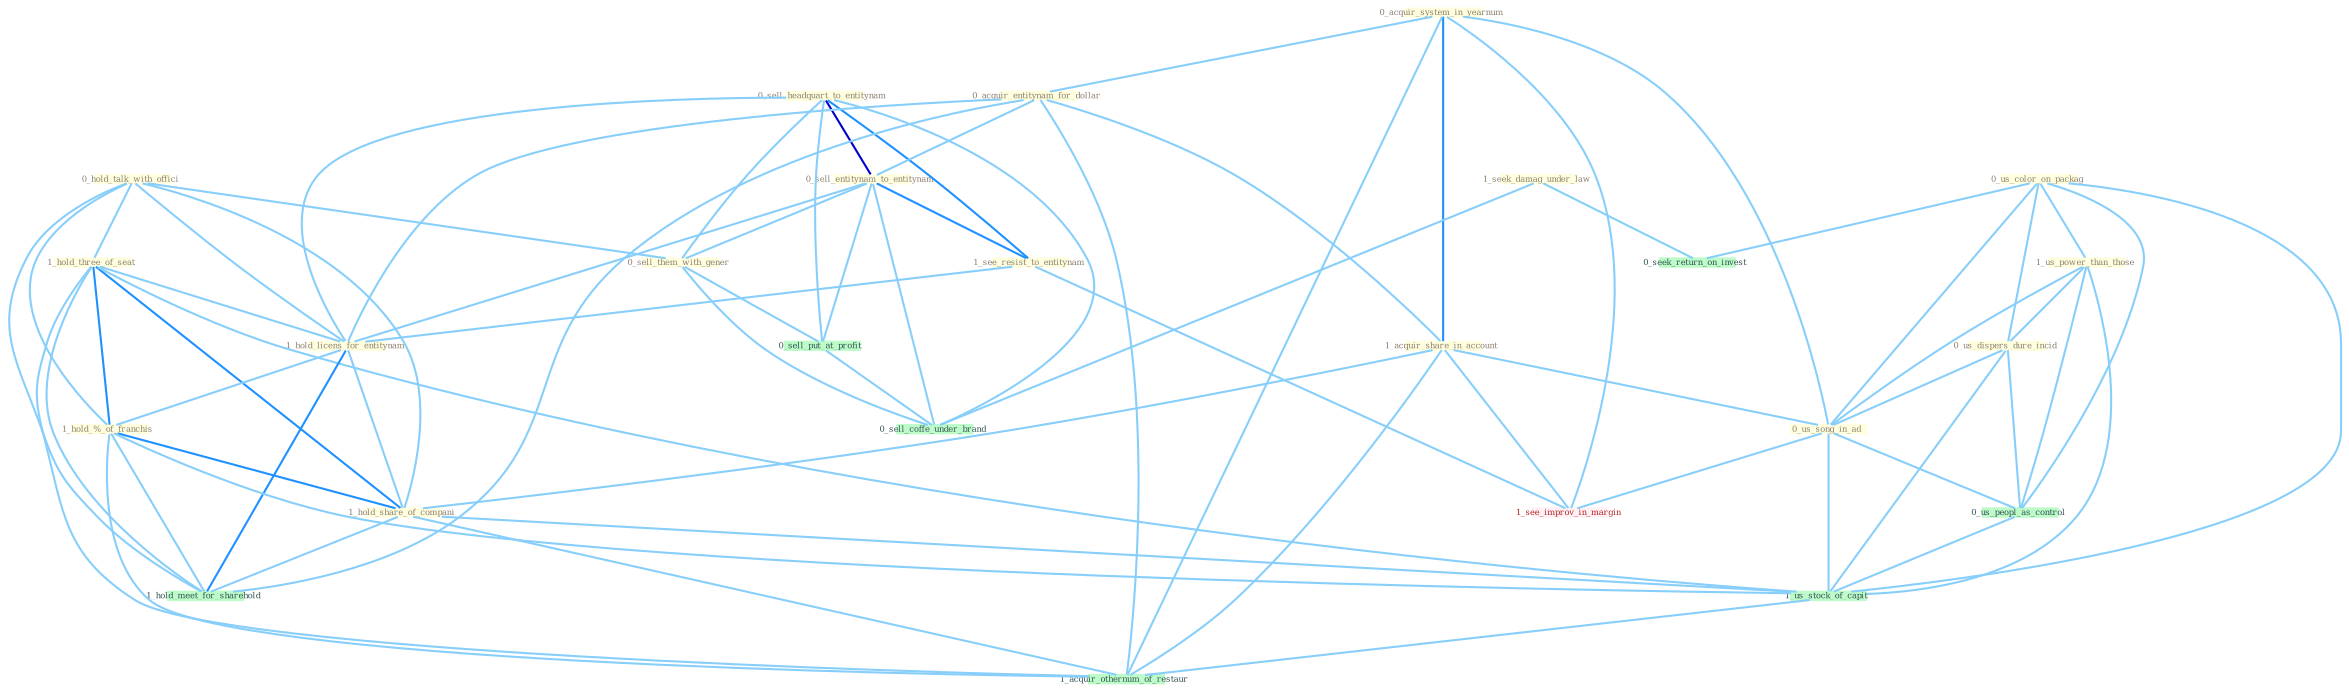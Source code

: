 Graph G{ 
    node
    [shape=polygon,style=filled,width=.5,height=.06,color="#BDFCC9",fixedsize=true,fontsize=4,
    fontcolor="#2f4f4f"];
    {node
    [color="#ffffe0", fontcolor="#8b7d6b"] "0_sell_headquart_to_entitynam " "0_hold_talk_with_offici " "1_hold_three_of_seat " "0_us_color_on_packag " "1_us_power_than_those " "0_acquir_system_in_yearnum " "0_acquir_entitynam_for_dollar " "0_sell_entitynam_to_entitynam " "1_see_resist_to_entitynam " "1_hold_licens_for_entitynam " "0_us_dispers_dure_incid " "1_hold_%_of_franchis " "1_acquir_share_in_account " "1_hold_share_of_compani " "1_seek_damag_under_law " "0_sell_them_with_gener " "0_us_song_in_ad "}
{node [color="#fff0f5", fontcolor="#b22222"] "1_see_improv_in_margin "}
edge [color="#B0E2FF"];

	"0_sell_headquart_to_entitynam " -- "0_sell_entitynam_to_entitynam " [w="3", color="#0000cd" , len=0.6];
	"0_sell_headquart_to_entitynam " -- "1_see_resist_to_entitynam " [w="2", color="#1e90ff" , len=0.8];
	"0_sell_headquart_to_entitynam " -- "1_hold_licens_for_entitynam " [w="1", color="#87cefa" ];
	"0_sell_headquart_to_entitynam " -- "0_sell_them_with_gener " [w="1", color="#87cefa" ];
	"0_sell_headquart_to_entitynam " -- "0_sell_put_at_profit " [w="1", color="#87cefa" ];
	"0_sell_headquart_to_entitynam " -- "0_sell_coffe_under_brand " [w="1", color="#87cefa" ];
	"0_hold_talk_with_offici " -- "1_hold_three_of_seat " [w="1", color="#87cefa" ];
	"0_hold_talk_with_offici " -- "1_hold_licens_for_entitynam " [w="1", color="#87cefa" ];
	"0_hold_talk_with_offici " -- "1_hold_%_of_franchis " [w="1", color="#87cefa" ];
	"0_hold_talk_with_offici " -- "1_hold_share_of_compani " [w="1", color="#87cefa" ];
	"0_hold_talk_with_offici " -- "0_sell_them_with_gener " [w="1", color="#87cefa" ];
	"0_hold_talk_with_offici " -- "1_hold_meet_for_sharehold " [w="1", color="#87cefa" ];
	"1_hold_three_of_seat " -- "1_hold_licens_for_entitynam " [w="1", color="#87cefa" ];
	"1_hold_three_of_seat " -- "1_hold_%_of_franchis " [w="2", color="#1e90ff" , len=0.8];
	"1_hold_three_of_seat " -- "1_hold_share_of_compani " [w="2", color="#1e90ff" , len=0.8];
	"1_hold_three_of_seat " -- "1_us_stock_of_capit " [w="1", color="#87cefa" ];
	"1_hold_three_of_seat " -- "1_hold_meet_for_sharehold " [w="1", color="#87cefa" ];
	"1_hold_three_of_seat " -- "1_acquir_othernum_of_restaur " [w="1", color="#87cefa" ];
	"0_us_color_on_packag " -- "1_us_power_than_those " [w="1", color="#87cefa" ];
	"0_us_color_on_packag " -- "0_us_dispers_dure_incid " [w="1", color="#87cefa" ];
	"0_us_color_on_packag " -- "0_us_song_in_ad " [w="1", color="#87cefa" ];
	"0_us_color_on_packag " -- "0_us_peopl_as_control " [w="1", color="#87cefa" ];
	"0_us_color_on_packag " -- "0_seek_return_on_invest " [w="1", color="#87cefa" ];
	"0_us_color_on_packag " -- "1_us_stock_of_capit " [w="1", color="#87cefa" ];
	"1_us_power_than_those " -- "0_us_dispers_dure_incid " [w="1", color="#87cefa" ];
	"1_us_power_than_those " -- "0_us_song_in_ad " [w="1", color="#87cefa" ];
	"1_us_power_than_those " -- "0_us_peopl_as_control " [w="1", color="#87cefa" ];
	"1_us_power_than_those " -- "1_us_stock_of_capit " [w="1", color="#87cefa" ];
	"0_acquir_system_in_yearnum " -- "0_acquir_entitynam_for_dollar " [w="1", color="#87cefa" ];
	"0_acquir_system_in_yearnum " -- "1_acquir_share_in_account " [w="2", color="#1e90ff" , len=0.8];
	"0_acquir_system_in_yearnum " -- "0_us_song_in_ad " [w="1", color="#87cefa" ];
	"0_acquir_system_in_yearnum " -- "1_see_improv_in_margin " [w="1", color="#87cefa" ];
	"0_acquir_system_in_yearnum " -- "1_acquir_othernum_of_restaur " [w="1", color="#87cefa" ];
	"0_acquir_entitynam_for_dollar " -- "0_sell_entitynam_to_entitynam " [w="1", color="#87cefa" ];
	"0_acquir_entitynam_for_dollar " -- "1_hold_licens_for_entitynam " [w="1", color="#87cefa" ];
	"0_acquir_entitynam_for_dollar " -- "1_acquir_share_in_account " [w="1", color="#87cefa" ];
	"0_acquir_entitynam_for_dollar " -- "1_hold_meet_for_sharehold " [w="1", color="#87cefa" ];
	"0_acquir_entitynam_for_dollar " -- "1_acquir_othernum_of_restaur " [w="1", color="#87cefa" ];
	"0_sell_entitynam_to_entitynam " -- "1_see_resist_to_entitynam " [w="2", color="#1e90ff" , len=0.8];
	"0_sell_entitynam_to_entitynam " -- "1_hold_licens_for_entitynam " [w="1", color="#87cefa" ];
	"0_sell_entitynam_to_entitynam " -- "0_sell_them_with_gener " [w="1", color="#87cefa" ];
	"0_sell_entitynam_to_entitynam " -- "0_sell_put_at_profit " [w="1", color="#87cefa" ];
	"0_sell_entitynam_to_entitynam " -- "0_sell_coffe_under_brand " [w="1", color="#87cefa" ];
	"1_see_resist_to_entitynam " -- "1_hold_licens_for_entitynam " [w="1", color="#87cefa" ];
	"1_see_resist_to_entitynam " -- "1_see_improv_in_margin " [w="1", color="#87cefa" ];
	"1_hold_licens_for_entitynam " -- "1_hold_%_of_franchis " [w="1", color="#87cefa" ];
	"1_hold_licens_for_entitynam " -- "1_hold_share_of_compani " [w="1", color="#87cefa" ];
	"1_hold_licens_for_entitynam " -- "1_hold_meet_for_sharehold " [w="2", color="#1e90ff" , len=0.8];
	"0_us_dispers_dure_incid " -- "0_us_song_in_ad " [w="1", color="#87cefa" ];
	"0_us_dispers_dure_incid " -- "0_us_peopl_as_control " [w="1", color="#87cefa" ];
	"0_us_dispers_dure_incid " -- "1_us_stock_of_capit " [w="1", color="#87cefa" ];
	"1_hold_%_of_franchis " -- "1_hold_share_of_compani " [w="2", color="#1e90ff" , len=0.8];
	"1_hold_%_of_franchis " -- "1_us_stock_of_capit " [w="1", color="#87cefa" ];
	"1_hold_%_of_franchis " -- "1_hold_meet_for_sharehold " [w="1", color="#87cefa" ];
	"1_hold_%_of_franchis " -- "1_acquir_othernum_of_restaur " [w="1", color="#87cefa" ];
	"1_acquir_share_in_account " -- "1_hold_share_of_compani " [w="1", color="#87cefa" ];
	"1_acquir_share_in_account " -- "0_us_song_in_ad " [w="1", color="#87cefa" ];
	"1_acquir_share_in_account " -- "1_see_improv_in_margin " [w="1", color="#87cefa" ];
	"1_acquir_share_in_account " -- "1_acquir_othernum_of_restaur " [w="1", color="#87cefa" ];
	"1_hold_share_of_compani " -- "1_us_stock_of_capit " [w="1", color="#87cefa" ];
	"1_hold_share_of_compani " -- "1_hold_meet_for_sharehold " [w="1", color="#87cefa" ];
	"1_hold_share_of_compani " -- "1_acquir_othernum_of_restaur " [w="1", color="#87cefa" ];
	"1_seek_damag_under_law " -- "0_seek_return_on_invest " [w="1", color="#87cefa" ];
	"1_seek_damag_under_law " -- "0_sell_coffe_under_brand " [w="1", color="#87cefa" ];
	"0_sell_them_with_gener " -- "0_sell_put_at_profit " [w="1", color="#87cefa" ];
	"0_sell_them_with_gener " -- "0_sell_coffe_under_brand " [w="1", color="#87cefa" ];
	"0_us_song_in_ad " -- "0_us_peopl_as_control " [w="1", color="#87cefa" ];
	"0_us_song_in_ad " -- "1_us_stock_of_capit " [w="1", color="#87cefa" ];
	"0_us_song_in_ad " -- "1_see_improv_in_margin " [w="1", color="#87cefa" ];
	"0_us_peopl_as_control " -- "1_us_stock_of_capit " [w="1", color="#87cefa" ];
	"0_sell_put_at_profit " -- "0_sell_coffe_under_brand " [w="1", color="#87cefa" ];
	"1_us_stock_of_capit " -- "1_acquir_othernum_of_restaur " [w="1", color="#87cefa" ];
}